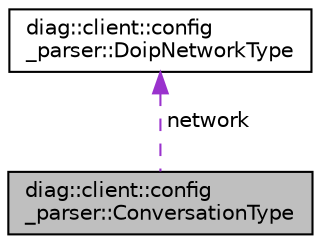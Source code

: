 digraph "diag::client::config_parser::ConversationType"
{
 // LATEX_PDF_SIZE
  edge [fontname="Helvetica",fontsize="10",labelfontname="Helvetica",labelfontsize="10"];
  node [fontname="Helvetica",fontsize="10",shape=record];
  Node1 [label="diag::client::config\l_parser::ConversationType",height=0.2,width=0.4,color="black", fillcolor="grey75", style="filled", fontcolor="black",tooltip=" "];
  Node2 -> Node1 [dir="back",color="darkorchid3",fontsize="10",style="dashed",label=" network" ,fontname="Helvetica"];
  Node2 [label="diag::client::config\l_parser::DoipNetworkType",height=0.2,width=0.4,color="black", fillcolor="white", style="filled",URL="$structdiag_1_1client_1_1config__parser_1_1DoipNetworkType.html",tooltip=" "];
}
